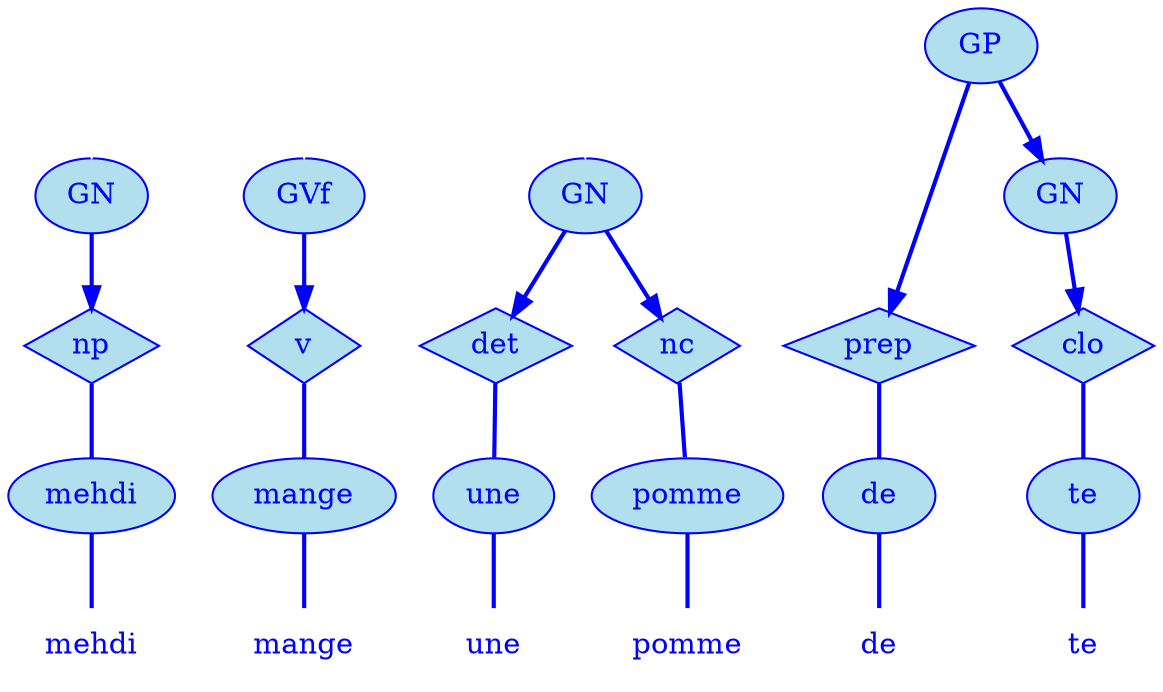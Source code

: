 digraph g {
	graph [bb="0,0,521,324"];
	node [label="\N"];
	graph [_draw_="c 5 -white C 5 -white P 4 0 0 0 324 521 324 521 0 ",
		xdotversion="1.2"];
	"mc1s1_t1#token84" [label=mehdi, shape=plaintext, fillcolor=lightblue2, fontcolor=blue, pos="40,18", width="0.81", height="0.50", _ldraw_="F 14.000000 11 -Times-Roman c 4 -blue T 40 13 0 42 5 -mehdi "];
	"mc1s1_W1#wordmc1s1_t1#token" [label=mehdi, shape=ellipse, fillcolor=lightblue2, fontcolor=blue, pos="40,90", width="1.11", height="0.50", color=blue, style=filled, _draw_="S 6 -filled c 4 -blue C 10 -lightblue2 E 40 90 40 18 ", _ldraw_="F 14.000000 11 -Times-Roman c 4 -blue T 40 85 0 42 5 -mehdi "];
	"mc1s1_P13#pos" [label=np, shape=diamond, fillcolor=lightblue2, fontcolor=blue, pos="40,162", width="0.75", height="0.50", color=blue, style=filled, _draw_="S 6 -filled c 4 -blue C 10 -lightblue2 P 4 40 180 13 162 40 144 67 162 ", _ldraw_="F 14.000000 11 -Times-Roman c 4 -blue T 40 157 0 17 2 -np "];
	"mc1s1_chk0#chunk" [label=GN, fillcolor=lightblue2, fontcolor=blue, pos="40,234", width="0.75", height="0.50", color=blue, style=filled, arrowhead=doubleoctagon, _draw_="S 6 -filled c 4 -blue C 10 -lightblue2 E 40 234 27 18 ", _ldraw_="F 14.000000 11 -Times-Roman c 4 -blue T 40 229 0 22 2 -GN "];
	"mc1s1_t3#token87" [label=mange, shape=plaintext, fillcolor=lightblue2, fontcolor=blue, pos="142,18", width="0.86", height="0.50", _ldraw_="F 14.000000 11 -Times-Roman c 4 -blue T 142 13 0 47 5 -mange "];
	"mc1s1_W2#wordmc1s1_t3#token" [label=mange, shape=ellipse, fillcolor=lightblue2, fontcolor=blue, pos="142,90", width="1.22", height="0.50", color=blue, style=filled, _draw_="S 6 -filled c 4 -blue C 10 -lightblue2 E 142 90 44 18 ", _ldraw_="F 14.000000 11 -Times-Roman c 4 -blue T 142 85 0 47 5 -mange "];
	"mc1s1_P47L5#pos" [label=v, shape=diamond, fillcolor=lightblue2, fontcolor=blue, pos="142,162", width="0.75", height="0.50", color=blue, style=filled, _draw_="S 6 -filled c 4 -blue C 10 -lightblue2 P 4 142 180 115 162 142 144 169 162 ", _ldraw_="F 14.000000 11 -Times-Roman c 4 -blue T 142 157 0 8 1 -v "];
	"mc1s1_chk4#chunk" [label=GVf, fillcolor=lightblue2, fontcolor=blue, pos="142,234", width="0.81", height="0.50", color=blue, style=filled, arrowhead=doubleoctagon, _draw_="S 6 -filled c 4 -blue C 10 -lightblue2 E 142 234 29 18 ", _ldraw_="F 14.000000 11 -Times-Roman c 4 -blue T 142 229 0 26 3 -GVf "];
	"mc1s1_t5#token78" [label=une, shape=plaintext, fillcolor=lightblue2, fontcolor=blue, pos="233,18", width="0.75", height="0.50", _ldraw_="F 14.000000 11 -Times-Roman c 4 -blue T 233 13 0 26 3 -une "];
	"mc1s1_W3#wordmc1s1_t5#token" [label=une, shape=ellipse, fillcolor=lightblue2, fontcolor=blue, pos="233,90", width="0.81", height="0.50", color=blue, style=filled, _draw_="S 6 -filled c 4 -blue C 10 -lightblue2 E 233 90 29 18 ", _ldraw_="F 14.000000 11 -Times-Roman c 4 -blue T 233 85 0 26 3 -une "];
	"mc1s1_P52L1#pos" [label=det, shape=diamond, fillcolor=lightblue2, fontcolor=blue, pos="238,162", width="0.75", height="0.50", color=blue, style=filled, _draw_="S 6 -filled c 4 -blue C 10 -lightblue2 P 4 238 180 211 162 238 144 265 162 ", _ldraw_="F 14.000000 11 -Times-Roman c 4 -blue T 238 157 0 23 3 -det "];
	"mc1s1_t7#token16" [label=pomme, shape=plaintext, fillcolor=lightblue2, fontcolor=blue, pos="326,18", width="0.92", height="0.50", _ldraw_="F 14.000000 11 -Times-Roman c 4 -blue T 326 13 0 50 5 -pomme "];
	"mc1s1_W4#wordmc1s1_t7#token" [label=pomme, shape=ellipse, fillcolor=lightblue2, fontcolor=blue, pos="326,90", width="1.28", height="0.50", color=blue, style=filled, _draw_="S 6 -filled c 4 -blue C 10 -lightblue2 E 326 90 46 18 ", _ldraw_="F 14.000000 11 -Times-Roman c 4 -blue T 326 85 0 50 5 -pomme "];
	"mc1s1_P67L1#pos" [label=nc, shape=diamond, fillcolor=lightblue2, fontcolor=blue, pos="316,162", width="0.75", height="0.50", color=blue, style=filled, _draw_="S 6 -filled c 4 -blue C 10 -lightblue2 P 4 316 180 289 162 316 144 343 162 ", _ldraw_="F 14.000000 11 -Times-Roman c 4 -blue T 316 157 0 16 2 -nc "];
	"mc1s1_chk1#chunk" [label=GN, fillcolor=lightblue2, fontcolor=blue, pos="270,234", width="0.75", height="0.50", color=blue, style=filled, arrowhead=doubleoctagon, _draw_="S 6 -filled c 4 -blue C 10 -lightblue2 E 270 234 27 18 ", _ldraw_="F 14.000000 11 -Times-Roman c 4 -blue T 270 229 0 22 2 -GN "];
	"mc1s1_t9#token94" [label=de, shape=plaintext, fillcolor=lightblue2, fontcolor=blue, pos="417,18", width="0.75", height="0.50", _ldraw_="F 14.000000 11 -Times-Roman c 4 -blue T 417 13 0 17 2 -de "];
	"mc1s1_W5#wordmc1s1_t9#token" [label=de, shape=ellipse, fillcolor=lightblue2, fontcolor=blue, pos="417,90", width="0.75", height="0.50", color=blue, style=filled, _draw_="S 6 -filled c 4 -blue C 10 -lightblue2 E 417 90 27 18 ", _ldraw_="F 14.000000 11 -Times-Roman c 4 -blue T 417 85 0 17 2 -de "];
	"mc1s1_P83L1#pos" [label=prep, shape=diamond, fillcolor=lightblue2, fontcolor=blue, pos="417,162", width="0.89", height="0.50", color=blue, style=filled, _draw_="S 6 -filled c 4 -blue C 10 -lightblue2 P 4 417 180 385 162 417 144 449 162 ", _ldraw_="F 14.000000 11 -Times-Roman c 4 -blue T 417 157 0 31 4 -prep "];
	"mc1s1_t11#token36" [label=te, shape=plaintext, fillcolor=lightblue2, fontcolor=blue, pos="494,18", width="0.75", height="0.50", _ldraw_="F 14.000000 11 -Times-Roman c 4 -blue T 494 13 0 14 2 -te "];
	"mc1s1_W6#wordmc1s1_t11#token" [label=te, shape=ellipse, fillcolor=lightblue2, fontcolor=blue, pos="494,90", width="0.75", height="0.50", color=blue, style=filled, _draw_="S 6 -filled c 4 -blue C 10 -lightblue2 E 494 90 27 18 ", _ldraw_="F 14.000000 11 -Times-Roman c 4 -blue T 494 85 0 14 2 -te "];
	"mc1s1_P84L1#pos" [label=clo, shape=diamond, fillcolor=lightblue2, fontcolor=blue, pos="494,162", width="0.75", height="0.50", color=blue, style=filled, _draw_="S 6 -filled c 4 -blue C 10 -lightblue2 P 4 494 180 467 162 494 144 521 162 ", _ldraw_="F 14.000000 11 -Times-Roman c 4 -blue T 494 157 0 19 3 -clo "];
	"mc1s1_chk2#chunk" [label=GN, fillcolor=lightblue2, fontcolor=blue, pos="488,234", width="0.75", height="0.50", color=blue, style=filled, arrowhead=doubleoctagon, _draw_="S 6 -filled c 4 -blue C 10 -lightblue2 E 488 234 27 18 ", _ldraw_="F 14.000000 11 -Times-Roman c 4 -blue T 488 229 0 22 2 -GN "];
	"mc1s1_chk9#chunk" [label=GP, fillcolor=lightblue2, fontcolor=blue, pos="455,306", width="0.75", height="0.50", color=blue, style=filled, arrowhead=doubleoctagon, _draw_="S 6 -filled c 4 -blue C 10 -lightblue2 E 455 306 27 18 ", _ldraw_="F 14.000000 11 -Times-Roman c 4 -blue T 455 301 0 20 2 -GP "];
	"mc1s1_chk0#chunk#empty" [shape=point, fillcolor=white, fontcolor=white, pos="40,306", width="0.06", height="0.06", color=white, size=2, _draw_="S 6 -filled c 5 -white C 5 -white E 40 306 2 2 "];
	"mc1s1_chk4#chunk#empty" [shape=point, fillcolor=white, fontcolor=white, pos="142,306", width="0.06", height="0.06", color=white, size=2, _draw_="S 6 -filled c 5 -white C 5 -white E 142 306 2 2 "];
	"mc1s1_chk1#chunk#empty" [shape=point, fillcolor=white, fontcolor=white, pos="270,306", width="0.06", height="0.06", color=white, size=2, _draw_="S 6 -filled c 5 -white C 5 -white E 270 306 2 2 "];
	"mc1s1_W1#wordmc1s1_t1#token" -> "mc1s1_t1#token84" [arrowhead=none, color=blue, fontcolor=blue, style=bold, minlen=1, pos="40,72 40,61 40,47 40,36", _draw_="S 4 -bold c 4 -blue B 4 40 72 40 61 40 47 40 36 "];
	"mc1s1_P13#pos" -> "mc1s1_W1#wordmc1s1_t1#token" [arrowhead=none, color=blue, fontcolor=blue, style=bold, minlen=1, pos="40,144 40,133 40,119 40,108", _draw_="S 4 -bold c 4 -blue B 4 40 144 40 133 40 119 40 108 "];
	"mc1s1_chk0#chunk" -> "mc1s1_P13#pos" [color=blue, fontcolor=blue, style=bold, minlen=1, pos="e,40,180 40,216 40,208 40,199 40,190", shape=normal, _draw_="S 4 -bold c 4 -blue B 4 40 216 40 208 40 199 40 190 ", _hdraw_="S 5 -solid S 15 -setlinewidth(1) c 4 -blue C 4 -blue P 3 44 190 40 180 37 190 "];
	"mc1s1_W2#wordmc1s1_t3#token" -> "mc1s1_t3#token87" [arrowhead=none, color=blue, fontcolor=blue, style=bold, minlen=1, pos="142,72 142,61 142,47 142,36", _draw_="S 4 -bold c 4 -blue B 4 142 72 142 61 142 47 142 36 "];
	"mc1s1_P47L5#pos" -> "mc1s1_W2#wordmc1s1_t3#token" [arrowhead=none, color=blue, fontcolor=blue, style=bold, minlen=1, pos="142,144 142,133 142,119 142,108", _draw_="S 4 -bold c 4 -blue B 4 142 144 142 133 142 119 142 108 "];
	"mc1s1_chk4#chunk" -> "mc1s1_P47L5#pos" [color=blue, fontcolor=blue, style=bold, minlen=1, pos="e,142,180 142,216 142,208 142,199 142,190", shape=normal, _draw_="S 4 -bold c 4 -blue B 4 142 216 142 208 142 199 142 190 ", _hdraw_="S 5 -solid S 15 -setlinewidth(1) c 4 -blue C 4 -blue P 3 146 190 142 180 139 190 "];
	"mc1s1_W3#wordmc1s1_t5#token" -> "mc1s1_t5#token78" [arrowhead=none, color=blue, fontcolor=blue, style=bold, minlen=1, pos="233,72 233,61 233,47 233,36", _draw_="S 4 -bold c 4 -blue B 4 233 72 233 61 233 47 233 36 "];
	"mc1s1_P52L1#pos" -> "mc1s1_W3#wordmc1s1_t5#token" [arrowhead=none, color=blue, fontcolor=blue, style=bold, minlen=1, pos="237,145 236,134 235,119 234,108", _draw_="S 4 -bold c 4 -blue B 4 237 145 236 134 235 119 234 108 "];
	"mc1s1_W4#wordmc1s1_t7#token" -> "mc1s1_t7#token16" [arrowhead=none, color=blue, fontcolor=blue, style=bold, minlen=1, pos="326,72 326,61 326,47 326,36", _draw_="S 4 -bold c 4 -blue B 4 326 72 326 61 326 47 326 36 "];
	"mc1s1_P67L1#pos" -> "mc1s1_W4#wordmc1s1_t7#token" [arrowhead=none, color=blue, fontcolor=blue, style=bold, minlen=1, pos="318,145 320,134 322,119 323,108", _draw_="S 4 -bold c 4 -blue B 4 318 145 320 134 322 119 323 108 "];
	"mc1s1_chk1#chunk" -> "mc1s1_P52L1#pos" [color=blue, fontcolor=blue, style=bold, minlen=1, pos="e,244,176 262,217 258,207 253,196 248,185", shape=normal, _draw_="S 4 -bold c 4 -blue B 4 262 217 258 207 253 196 248 185 ", _hdraw_="S 5 -solid S 15 -setlinewidth(1) c 4 -blue C 4 -blue P 3 251 184 244 176 245 187 "];
	"mc1s1_chk1#chunk" -> "mc1s1_P67L1#pos" [color=blue, fontcolor=blue, style=bold, minlen=1, pos="e,308,175 281,217 287,207 295,194 302,183", shape=normal, _draw_="S 4 -bold c 4 -blue B 4 281 217 287 207 295 194 302 183 ", _hdraw_="S 5 -solid S 15 -setlinewidth(1) c 4 -blue C 4 -blue P 3 305 185 308 175 299 181 "];
	"mc1s1_W5#wordmc1s1_t9#token" -> "mc1s1_t9#token94" [arrowhead=none, color=blue, fontcolor=blue, style=bold, minlen=1, pos="417,72 417,61 417,47 417,36", _draw_="S 4 -bold c 4 -blue B 4 417 72 417 61 417 47 417 36 "];
	"mc1s1_P83L1#pos" -> "mc1s1_W5#wordmc1s1_t9#token" [arrowhead=none, color=blue, fontcolor=blue, style=bold, minlen=1, pos="417,144 417,133 417,119 417,108", _draw_="S 4 -bold c 4 -blue B 4 417 144 417 133 417 119 417 108 "];
	"mc1s1_W6#wordmc1s1_t11#token" -> "mc1s1_t11#token36" [arrowhead=none, color=blue, fontcolor=blue, style=bold, minlen=1, pos="494,72 494,61 494,47 494,36", _draw_="S 4 -bold c 4 -blue B 4 494 72 494 61 494 47 494 36 "];
	"mc1s1_P84L1#pos" -> "mc1s1_W6#wordmc1s1_t11#token" [arrowhead=none, color=blue, fontcolor=blue, style=bold, minlen=1, pos="494,144 494,133 494,119 494,108", _draw_="S 4 -bold c 4 -blue B 4 494 144 494 133 494 119 494 108 "];
	"mc1s1_chk2#chunk" -> "mc1s1_P84L1#pos" [color=blue, fontcolor=blue, style=bold, minlen=1, pos="e,493,179 490,216 491,208 491,198 492,189", shape=normal, _draw_="S 4 -bold c 4 -blue B 4 490 216 491 208 491 198 492 189 ", _hdraw_="S 5 -solid S 15 -setlinewidth(1) c 4 -blue C 4 -blue P 3 495 189 493 179 489 189 "];
	"mc1s1_chk9#chunk" -> "mc1s1_P83L1#pos" [color=blue, fontcolor=blue, style=bold, minlen=2, pos="e,421,178 450,288 444,262 431,217 424,188", shape=normal, _draw_="S 4 -bold c 4 -blue B 4 450 288 444 262 431 217 424 188 ", _hdraw_="S 5 -solid S 15 -setlinewidth(1) c 4 -blue C 4 -blue P 3 427 187 421 178 421 189 "];
	"mc1s1_chk9#chunk" -> "mc1s1_chk2#chunk" [color=blue, fontcolor=blue, style=bold, minlen=1, pos="e,480,251 463,289 467,280 472,270 476,260", shape=normal, _draw_="S 4 -bold c 4 -blue B 4 463 289 467 280 472 270 476 260 ", _hdraw_="S 5 -solid S 15 -setlinewidth(1) c 4 -blue C 4 -blue P 3 479 262 480 251 473 259 "];
	"mc1s1_chk0#chunk#empty" -> "mc1s1_chk0#chunk" [color=white, fontcolor=white, minlen=1, pos="e,40,252 40,304 40,297 40,279 40,262", shape=none, _draw_="c 5 -white B 4 40 304 40 297 40 279 40 262 ", _hdraw_="S 5 -solid S 15 -setlinewidth(1) c 5 -white C 5 -white P 3 44 262 40 252 37 262 "];
	"mc1s1_chk4#chunk#empty" -> "mc1s1_chk4#chunk" [color=white, fontcolor=white, minlen=1, pos="e,142,252 142,304 142,297 142,279 142,262", shape=none, _draw_="c 5 -white B 4 142 304 142 297 142 279 142 262 ", _hdraw_="S 5 -solid S 15 -setlinewidth(1) c 5 -white C 5 -white P 3 146 262 142 252 139 262 "];
	"mc1s1_chk1#chunk#empty" -> "mc1s1_chk1#chunk" [color=white, fontcolor=white, minlen=1, pos="e,270,252 270,304 270,297 270,279 270,262", shape=none, _draw_="c 5 -white B 4 270 304 270 297 270 279 270 262 ", _hdraw_="S 5 -solid S 15 -setlinewidth(1) c 5 -white C 5 -white P 3 274 262 270 252 267 262 "];
}
